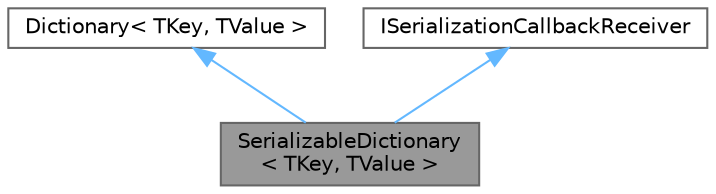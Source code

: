 digraph "SerializableDictionary&lt; TKey, TValue &gt;"
{
 // LATEX_PDF_SIZE
  bgcolor="transparent";
  edge [fontname=Helvetica,fontsize=10,labelfontname=Helvetica,labelfontsize=10];
  node [fontname=Helvetica,fontsize=10,shape=box,height=0.2,width=0.4];
  Node1 [id="Node000001",label="SerializableDictionary\l\< TKey, TValue \>",height=0.2,width=0.4,color="gray40", fillcolor="grey60", style="filled", fontcolor="black",tooltip=" "];
  Node2 -> Node1 [id="edge3_Node000001_Node000002",dir="back",color="steelblue1",style="solid",tooltip=" "];
  Node2 [id="Node000002",label="Dictionary\< TKey, TValue \>",height=0.2,width=0.4,color="gray40", fillcolor="white", style="filled",tooltip=" "];
  Node3 -> Node1 [id="edge4_Node000001_Node000003",dir="back",color="steelblue1",style="solid",tooltip=" "];
  Node3 [id="Node000003",label="ISerializationCallbackReceiver",height=0.2,width=0.4,color="gray40", fillcolor="white", style="filled",tooltip=" "];
}
